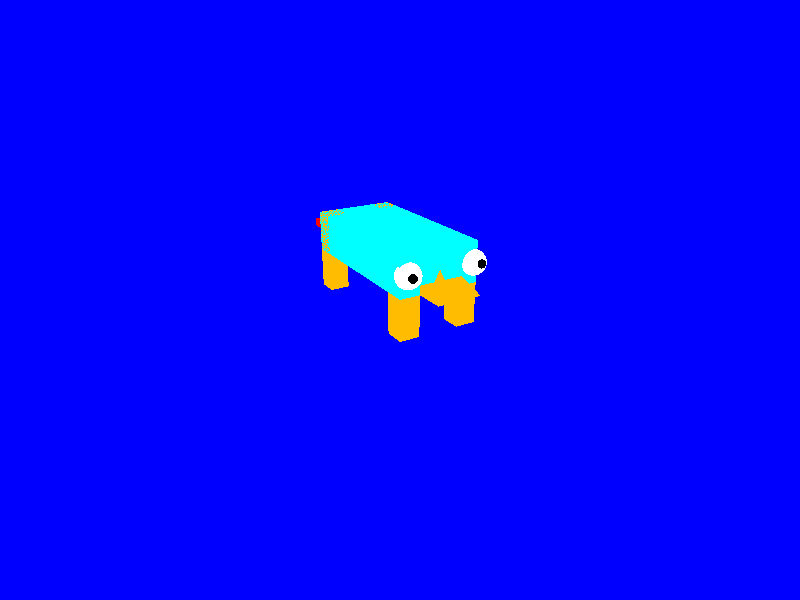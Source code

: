 #include "colors.inc" 
    
#declare w = 4; //width
#declare h = 1; //height 
#declare d = -2; //depth 

#declare c = <0,0,0>;

camera{

    location <-10,5,6>
    look_at <0,0,0>
} 

light_source { 
        <0,10,0>
        color White 
}
light_source { 
        <0,-10,0>
        color White 
} 

background{Blue}

//Body 
box{
    c 
    c+<w,h,d>
    pigment { Cyan } 
   
}
//Arm1
box{
    c
    c+<0.5,-1,-0.5>
    pigment { Orange } 
   
}
//Arm2
box{
    c+<0,-1,d>
    c+<0.5,0,d+0.5>
    
    pigment { Orange } 
   
}
//Arm3
box{
    c+<w-0.5,-1,d+0.5>
    c+<w,h,d>
    
    pigment { Orange } 
   
}
//Arm4
box{
    c+<w,h,0>
    c+<w-0.5,-1,d+1.5>
    
    
    pigment { Orange } 
   
}

//Left eye

sphere { <0,0,0>, 0.3 

        texture { pigment{ color White}
                  finish { phong 1.0 reflection 0.00}
                } // end of texture

          scale<1,1,1>  rotate<0,0,0>  translate<0,0.5,-1.9>  
       }  // end of sphere -----------------------------------
       //Iris1
            sphere { <0,0,0>, 0.1 
            
                    texture { pigment{ color Black}
                              finish { phong 1.0 reflection 0.00}
                            } // end of texture
            
                      scale<1,1,1>  rotate<0,0,0>  translate<-0.3,0.55,-1.9>  
                   }  // end of sphere -----------------------------------  
                   
                   
                   
                   
                   
//Rigth eye       
sphere { <0,0,0>, 0.3 

        texture { pigment{ color White}
                  finish { phong 1.0 reflection 0.00}
                } // end of texture

          scale<1,1,1>  rotate<0,0,0>  translate<0,0.5,-0.2>  
       }  // end of sphere ----------------------------------- 

                   
        //Iris2       
        sphere { <0,0,0>, 0.1 
        
                texture { pigment{ color  Black}
                          finish { phong 1.0 reflection 0.00}
                        } // end of texture
        
                  scale<1,1,1>  rotate<0,0,0>  translate<-0.3,0.55,-0.13>  
               }  // end of sphere ----------------------------------- 
       
       
// Pico
prism { -1.00 ,1.00 , 4
        <-1.00, 0.00>, // first point
        < 1.00, 0.00>, 
        < 0.00, 1.50>,
        <-1.00, 0.00>  // last point = first point!!!
        rotate<-90,-90,0> //turns prism in x direction! Don't change this line!  

      texture { pigment{ color Orange } 
                finish { phong 1.0 }
              } // end of texture

       scale <0.55, 0.15, 0.7>
       rotate<90,90,90> 
       translate<0.00, 0.00, -1.05> 
     } // end of prism --------------------------------------------------------
//Nose            
triangle { 
                <-0.01, 0, -0.75>, <-0.01, 0, -1.25>, <-0.01, 0.5, -1>
                texture { pigment{ color Orange } 
                finish { phong 1.0 }
              }
               }
               
               
//Cola 
box{
    c+<w,h-0.6,-0.5>
    c+<5.5,0.2,-1.75>
    pigment { Red } 
   
}                     
      /*

plane{
    -y
     1.5
     pigment { Orange }
}  */